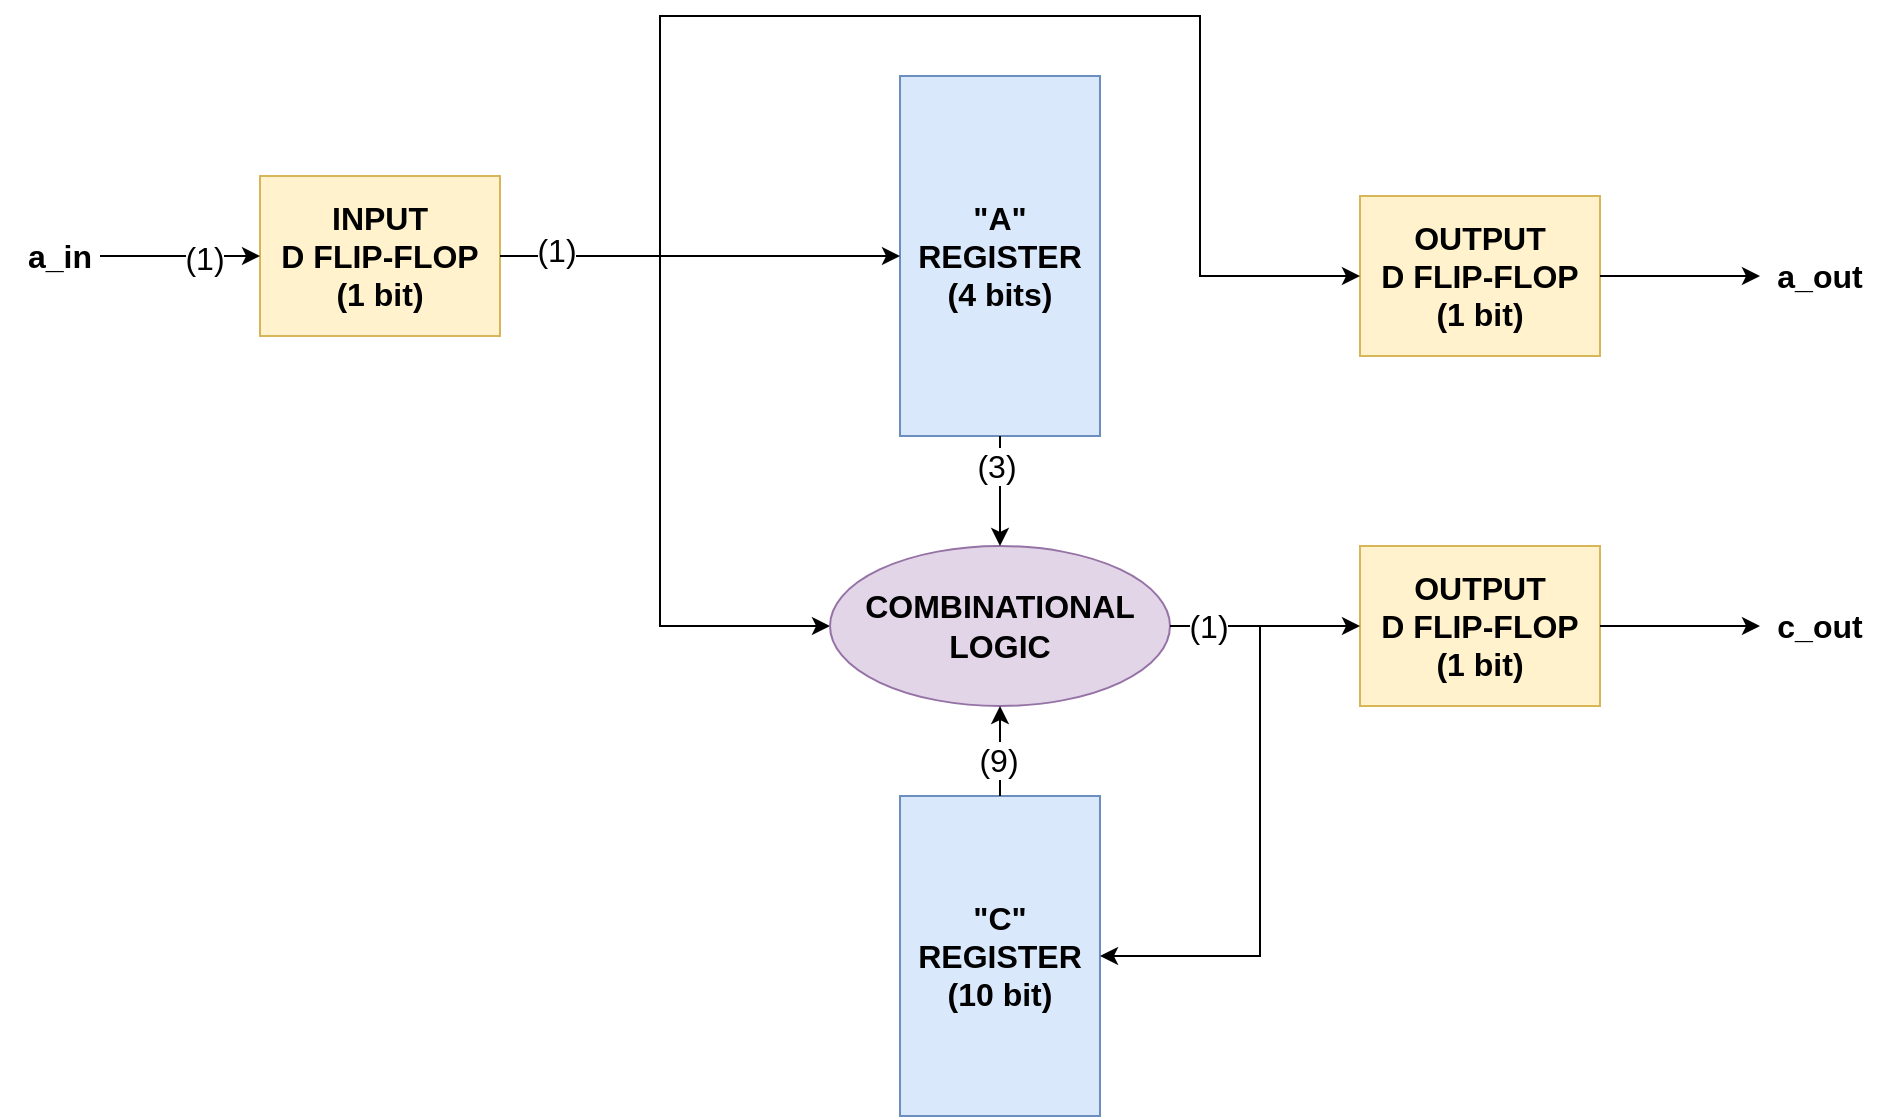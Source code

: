 <mxfile version="16.0.2" type="device"><diagram name="Page-1" id="7e0a89b8-554c-2b80-1dc8-d5c74ca68de4"><mxGraphModel dx="921" dy="585" grid="1" gridSize="10" guides="1" tooltips="1" connect="1" arrows="1" fold="1" page="1" pageScale="1" pageWidth="1100" pageHeight="850" background="none" math="0" shadow="0"><root><mxCell id="0"/><mxCell id="1" parent="0"/><mxCell id="4E0v2E3ka-j6qcxpBKY_-5" value="&lt;span&gt;INPUT&lt;/span&gt;&lt;br&gt;&lt;span&gt;D FLIP-FLOP&lt;br&gt;(1 bit)&lt;/span&gt;" style="rounded=0;whiteSpace=wrap;html=1;fontSize=16;fillColor=#fff2cc;strokeColor=#d6b656;fontStyle=1" parent="1" vertex="1"><mxGeometry x="160" y="160" width="120" height="80" as="geometry"/></mxCell><mxCell id="4E0v2E3ka-j6qcxpBKY_-6" value="&quot;A&quot;&lt;br&gt;REGISTER&lt;br&gt;(4 bits)" style="rounded=0;whiteSpace=wrap;html=1;fontSize=16;fillColor=#dae8fc;strokeColor=#6c8ebf;fontStyle=1" parent="1" vertex="1"><mxGeometry x="480" y="110" width="100" height="180" as="geometry"/></mxCell><mxCell id="4E0v2E3ka-j6qcxpBKY_-7" value="&quot;C&quot;&lt;br&gt;REGISTER&lt;br&gt;(10 bit)" style="rounded=0;whiteSpace=wrap;html=1;fontSize=16;fillColor=#dae8fc;strokeColor=#6c8ebf;fontStyle=1" parent="1" vertex="1"><mxGeometry x="480" y="470" width="100" height="160" as="geometry"/></mxCell><mxCell id="4E0v2E3ka-j6qcxpBKY_-8" value="" style="endArrow=classic;html=1;rounded=0;fontSize=16;entryX=0;entryY=0.5;entryDx=0;entryDy=0;" parent="1" target="4E0v2E3ka-j6qcxpBKY_-5" edge="1"><mxGeometry width="50" height="50" relative="1" as="geometry"><mxPoint x="80" y="200" as="sourcePoint"/><mxPoint x="490" y="280" as="targetPoint"/></mxGeometry></mxCell><mxCell id="4E0v2E3ka-j6qcxpBKY_-10" value="(1)" style="edgeLabel;html=1;align=center;verticalAlign=middle;resizable=0;points=[];fontSize=16;" parent="4E0v2E3ka-j6qcxpBKY_-8" vertex="1" connectable="0"><mxGeometry x="0.286" y="-1" relative="1" as="geometry"><mxPoint as="offset"/></mxGeometry></mxCell><mxCell id="4E0v2E3ka-j6qcxpBKY_-9" value="a_in" style="text;html=1;strokeColor=none;fillColor=none;align=center;verticalAlign=middle;whiteSpace=wrap;rounded=0;fontSize=16;fontStyle=1" parent="1" vertex="1"><mxGeometry x="30" y="185" width="60" height="30" as="geometry"/></mxCell><mxCell id="4E0v2E3ka-j6qcxpBKY_-11" value="" style="endArrow=classic;html=1;rounded=0;fontSize=16;exitX=1;exitY=0.5;exitDx=0;exitDy=0;entryX=0;entryY=0.5;entryDx=0;entryDy=0;" parent="1" source="4E0v2E3ka-j6qcxpBKY_-5" target="4E0v2E3ka-j6qcxpBKY_-6" edge="1"><mxGeometry width="50" height="50" relative="1" as="geometry"><mxPoint x="440" y="330" as="sourcePoint"/><mxPoint x="490" y="280" as="targetPoint"/></mxGeometry></mxCell><mxCell id="4E0v2E3ka-j6qcxpBKY_-12" value="(1)" style="edgeLabel;html=1;align=center;verticalAlign=middle;resizable=0;points=[];fontSize=16;" parent="4E0v2E3ka-j6qcxpBKY_-11" vertex="1" connectable="0"><mxGeometry x="-0.721" y="3" relative="1" as="geometry"><mxPoint as="offset"/></mxGeometry></mxCell><mxCell id="4E0v2E3ka-j6qcxpBKY_-13" value="&lt;span&gt;OUTPUT&lt;/span&gt;&lt;br&gt;&lt;span&gt;D FLIP-FLOP&lt;br&gt;(1 bit)&lt;/span&gt;" style="rounded=0;whiteSpace=wrap;html=1;fontSize=16;fillColor=#fff2cc;strokeColor=#d6b656;fontStyle=1" parent="1" vertex="1"><mxGeometry x="710" y="170" width="120" height="80" as="geometry"/></mxCell><mxCell id="4E0v2E3ka-j6qcxpBKY_-14" value="" style="endArrow=classic;html=1;rounded=0;fontSize=16;entryX=0;entryY=0.5;entryDx=0;entryDy=0;" parent="1" target="4E0v2E3ka-j6qcxpBKY_-13" edge="1"><mxGeometry width="50" height="50" relative="1" as="geometry"><mxPoint x="360" y="200" as="sourcePoint"/><mxPoint x="490" y="280" as="targetPoint"/><Array as="points"><mxPoint x="360" y="80"/><mxPoint x="630" y="80"/><mxPoint x="630" y="210"/></Array></mxGeometry></mxCell><mxCell id="4E0v2E3ka-j6qcxpBKY_-15" value="" style="endArrow=classic;html=1;rounded=0;fontSize=16;entryX=0;entryY=0.5;entryDx=0;entryDy=0;" parent="1" target="4E0v2E3ka-j6qcxpBKY_-17" edge="1"><mxGeometry width="50" height="50" relative="1" as="geometry"><mxPoint x="360" y="200" as="sourcePoint"/><mxPoint x="470" y="370" as="targetPoint"/><Array as="points"><mxPoint x="360" y="385"/></Array></mxGeometry></mxCell><mxCell id="4E0v2E3ka-j6qcxpBKY_-17" value="COMBINATIONAL&lt;br&gt;LOGIC" style="ellipse;whiteSpace=wrap;html=1;fontSize=16;fillColor=#e1d5e7;strokeColor=#9673a6;fontStyle=1" parent="1" vertex="1"><mxGeometry x="445" y="345" width="170" height="80" as="geometry"/></mxCell><mxCell id="4E0v2E3ka-j6qcxpBKY_-19" value="" style="endArrow=classic;html=1;rounded=0;fontSize=16;exitX=0.5;exitY=1;exitDx=0;exitDy=0;entryX=0.5;entryY=0;entryDx=0;entryDy=0;exitPerimeter=0;" parent="1" source="4E0v2E3ka-j6qcxpBKY_-6" target="4E0v2E3ka-j6qcxpBKY_-17" edge="1"><mxGeometry width="50" height="50" relative="1" as="geometry"><mxPoint x="440" y="320" as="sourcePoint"/><mxPoint x="490" y="270" as="targetPoint"/></mxGeometry></mxCell><mxCell id="4E0v2E3ka-j6qcxpBKY_-27" value="(3)" style="edgeLabel;html=1;align=center;verticalAlign=middle;resizable=0;points=[];fontSize=16;" parent="4E0v2E3ka-j6qcxpBKY_-19" vertex="1" connectable="0"><mxGeometry x="-0.477" y="-2" relative="1" as="geometry"><mxPoint as="offset"/></mxGeometry></mxCell><mxCell id="4E0v2E3ka-j6qcxpBKY_-22" value="&lt;span&gt;OUTPUT&lt;/span&gt;&lt;br&gt;&lt;span&gt;D FLIP-FLOP&lt;br&gt;(1 bit)&lt;/span&gt;" style="rounded=0;whiteSpace=wrap;html=1;fontSize=16;fillColor=#fff2cc;strokeColor=#d6b656;fontStyle=1" parent="1" vertex="1"><mxGeometry x="710" y="345" width="120" height="80" as="geometry"/></mxCell><mxCell id="4E0v2E3ka-j6qcxpBKY_-23" value="" style="endArrow=classic;html=1;rounded=0;fontSize=16;exitX=0.5;exitY=0;exitDx=0;exitDy=0;entryX=0.5;entryY=1;entryDx=0;entryDy=0;" parent="1" source="4E0v2E3ka-j6qcxpBKY_-7" target="4E0v2E3ka-j6qcxpBKY_-17" edge="1"><mxGeometry width="50" height="50" relative="1" as="geometry"><mxPoint x="440" y="320" as="sourcePoint"/><mxPoint x="490" y="270" as="targetPoint"/></mxGeometry></mxCell><mxCell id="4E0v2E3ka-j6qcxpBKY_-29" value="(9)" style="edgeLabel;html=1;align=center;verticalAlign=middle;resizable=0;points=[];fontSize=16;" parent="4E0v2E3ka-j6qcxpBKY_-23" vertex="1" connectable="0"><mxGeometry x="-0.168" y="1" relative="1" as="geometry"><mxPoint as="offset"/></mxGeometry></mxCell><mxCell id="4E0v2E3ka-j6qcxpBKY_-24" value="" style="endArrow=classic;html=1;rounded=0;fontSize=16;exitX=1;exitY=0.5;exitDx=0;exitDy=0;entryX=0;entryY=0.5;entryDx=0;entryDy=0;" parent="1" source="4E0v2E3ka-j6qcxpBKY_-17" target="4E0v2E3ka-j6qcxpBKY_-22" edge="1"><mxGeometry width="50" height="50" relative="1" as="geometry"><mxPoint x="440" y="320" as="sourcePoint"/><mxPoint x="490" y="270" as="targetPoint"/></mxGeometry></mxCell><mxCell id="4E0v2E3ka-j6qcxpBKY_-26" value="(1)" style="edgeLabel;html=1;align=center;verticalAlign=middle;resizable=0;points=[];fontSize=16;" parent="4E0v2E3ka-j6qcxpBKY_-24" vertex="1" connectable="0"><mxGeometry x="-0.606" relative="1" as="geometry"><mxPoint as="offset"/></mxGeometry></mxCell><mxCell id="4E0v2E3ka-j6qcxpBKY_-25" value="" style="endArrow=classic;html=1;rounded=0;fontSize=16;entryX=1;entryY=0.5;entryDx=0;entryDy=0;" parent="1" target="4E0v2E3ka-j6qcxpBKY_-7" edge="1"><mxGeometry width="50" height="50" relative="1" as="geometry"><mxPoint x="660" y="385" as="sourcePoint"/><mxPoint x="680" y="510" as="targetPoint"/><Array as="points"><mxPoint x="660" y="550"/></Array></mxGeometry></mxCell><mxCell id="4E0v2E3ka-j6qcxpBKY_-30" value="a_out" style="text;html=1;strokeColor=none;fillColor=none;align=center;verticalAlign=middle;whiteSpace=wrap;rounded=0;fontSize=16;fontStyle=1" parent="1" vertex="1"><mxGeometry x="910" y="195" width="60" height="30" as="geometry"/></mxCell><mxCell id="4E0v2E3ka-j6qcxpBKY_-31" value="c_out" style="text;html=1;strokeColor=none;fillColor=none;align=center;verticalAlign=middle;whiteSpace=wrap;rounded=0;fontSize=16;fontStyle=1" parent="1" vertex="1"><mxGeometry x="910" y="370" width="60" height="30" as="geometry"/></mxCell><mxCell id="4E0v2E3ka-j6qcxpBKY_-32" value="" style="endArrow=classic;html=1;rounded=0;fontSize=16;exitX=1;exitY=0.5;exitDx=0;exitDy=0;entryX=0;entryY=0.5;entryDx=0;entryDy=0;" parent="1" source="4E0v2E3ka-j6qcxpBKY_-13" target="4E0v2E3ka-j6qcxpBKY_-30" edge="1"><mxGeometry width="50" height="50" relative="1" as="geometry"><mxPoint x="450" y="350" as="sourcePoint"/><mxPoint x="500" y="300" as="targetPoint"/></mxGeometry></mxCell><mxCell id="4E0v2E3ka-j6qcxpBKY_-33" value="" style="endArrow=classic;html=1;rounded=0;fontSize=16;exitX=1;exitY=0.5;exitDx=0;exitDy=0;entryX=0;entryY=0.5;entryDx=0;entryDy=0;" parent="1" source="4E0v2E3ka-j6qcxpBKY_-22" target="4E0v2E3ka-j6qcxpBKY_-31" edge="1"><mxGeometry width="50" height="50" relative="1" as="geometry"><mxPoint x="780" y="520" as="sourcePoint"/><mxPoint x="830" y="470" as="targetPoint"/></mxGeometry></mxCell></root></mxGraphModel></diagram></mxfile>